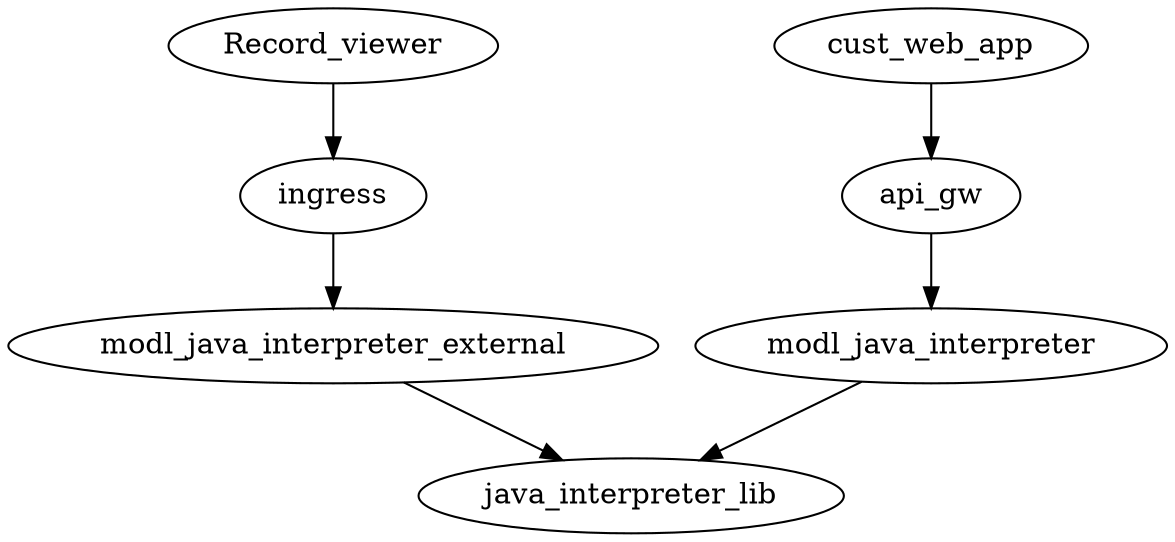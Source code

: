 digraph prod {
    api_gw -> modl_java_interpreter;
    cust_web_app -> api_gw;
    ingress -> modl_java_interpreter_external;
    Record_viewer -> ingress;
    modl_java_interpreter-> java_interpreter_lib;
    modl_java_interpreter_external-> java_interpreter_lib;
}